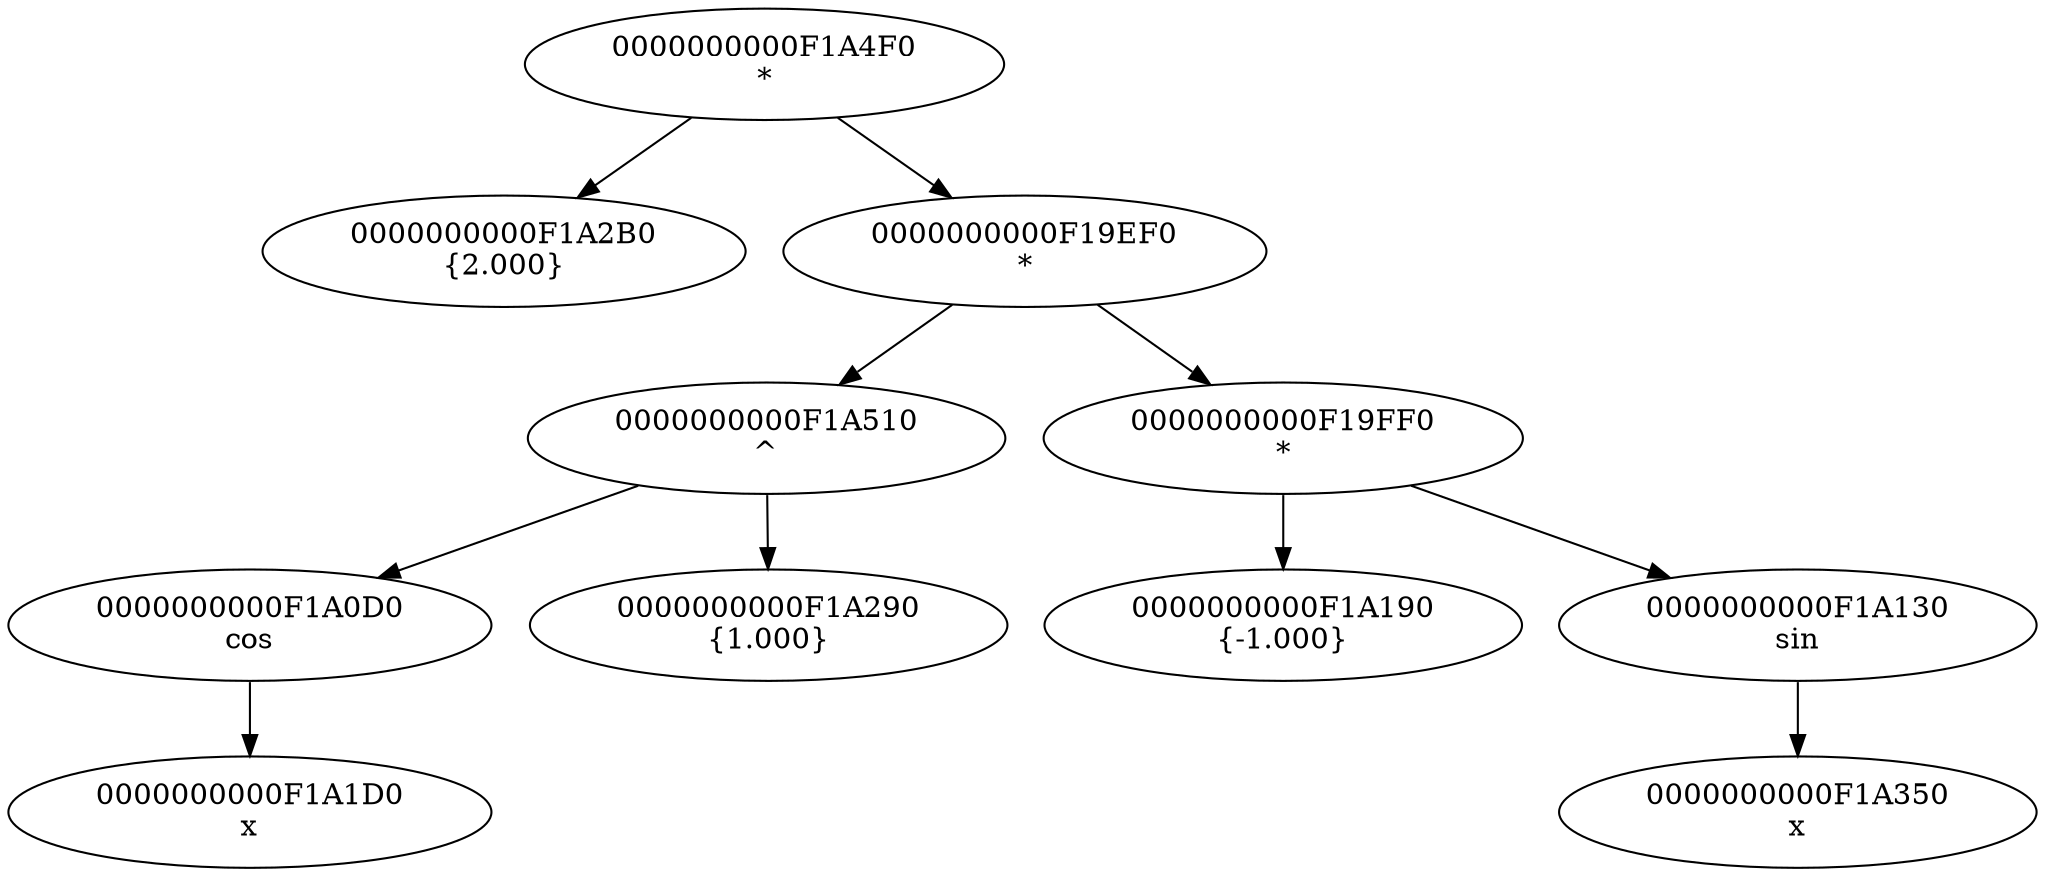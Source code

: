 digraph G{
"0000000000F1A4F0
*"->"0000000000F1A2B0
{2.000}";
"0000000000F1A4F0
*"->"0000000000F19EF0
*";
"0000000000F1A2B0
{2.000}";
"0000000000F19EF0
*"->"0000000000F1A510
^";
"0000000000F19EF0
*"->"0000000000F19FF0
*";
"0000000000F1A510
^"->"0000000000F1A0D0
cos";
"0000000000F1A510
^"->"0000000000F1A290
{1.000}";
"0000000000F1A0D0
cos"->"0000000000F1A1D0
x";
"0000000000F1A1D0
x";
"0000000000F1A290
{1.000}";
"0000000000F19FF0
*"->"0000000000F1A190
{-1.000}";
"0000000000F19FF0
*"->"0000000000F1A130
sin";
"0000000000F1A190
{-1.000}";
"0000000000F1A130
sin"->"0000000000F1A350
x";
"0000000000F1A350
x";
}